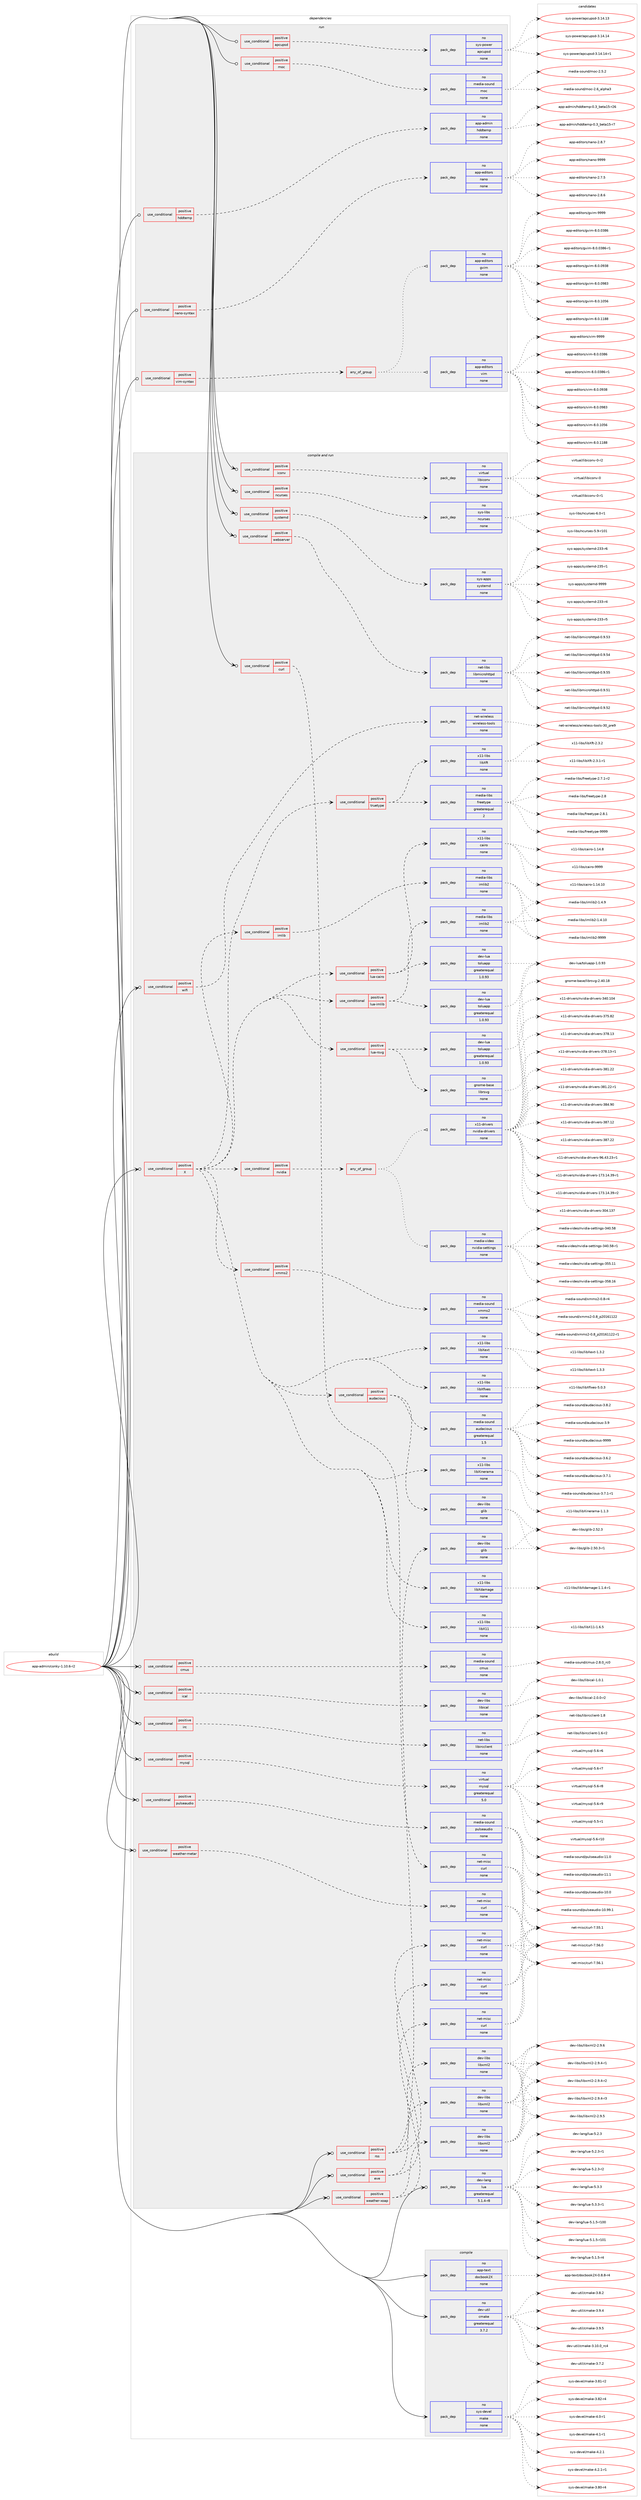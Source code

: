 digraph prolog {

# *************
# Graph options
# *************

newrank=true;
concentrate=true;
compound=true;
graph [rankdir=LR,fontname=Helvetica,fontsize=10,ranksep=1.5];#, ranksep=2.5, nodesep=0.2];
edge  [arrowhead=vee];
node  [fontname=Helvetica,fontsize=10];

# **********
# The ebuild
# **********

subgraph cluster_leftcol {
color=gray;
rank=same;
label=<<i>ebuild</i>>;
id [label="app-admin/conky-1.10.6-r2", color=red, width=4, href="../app-admin/conky-1.10.6-r2.svg"];
}

# ****************
# The dependencies
# ****************

subgraph cluster_midcol {
color=gray;
label=<<i>dependencies</i>>;
subgraph cluster_compile {
fillcolor="#eeeeee";
style=filled;
label=<<i>compile</i>>;
subgraph pack1319 {
dependency1813 [label=<<TABLE BORDER="0" CELLBORDER="1" CELLSPACING="0" CELLPADDING="4" WIDTH="220"><TR><TD ROWSPAN="6" CELLPADDING="30">pack_dep</TD></TR><TR><TD WIDTH="110">no</TD></TR><TR><TD>app-text</TD></TR><TR><TD>docbook2X</TD></TR><TR><TD>none</TD></TR><TR><TD></TD></TR></TABLE>>, shape=none, color=blue];
}
id:e -> dependency1813:w [weight=20,style="solid",arrowhead="vee"];
subgraph pack1320 {
dependency1814 [label=<<TABLE BORDER="0" CELLBORDER="1" CELLSPACING="0" CELLPADDING="4" WIDTH="220"><TR><TD ROWSPAN="6" CELLPADDING="30">pack_dep</TD></TR><TR><TD WIDTH="110">no</TD></TR><TR><TD>dev-util</TD></TR><TR><TD>cmake</TD></TR><TR><TD>greaterequal</TD></TR><TR><TD>3.7.2</TD></TR></TABLE>>, shape=none, color=blue];
}
id:e -> dependency1814:w [weight=20,style="solid",arrowhead="vee"];
subgraph pack1321 {
dependency1815 [label=<<TABLE BORDER="0" CELLBORDER="1" CELLSPACING="0" CELLPADDING="4" WIDTH="220"><TR><TD ROWSPAN="6" CELLPADDING="30">pack_dep</TD></TR><TR><TD WIDTH="110">no</TD></TR><TR><TD>sys-devel</TD></TR><TR><TD>make</TD></TR><TR><TD>none</TD></TR><TR><TD></TD></TR></TABLE>>, shape=none, color=blue];
}
id:e -> dependency1815:w [weight=20,style="solid",arrowhead="vee"];
}
subgraph cluster_compileandrun {
fillcolor="#eeeeee";
style=filled;
label=<<i>compile and run</i>>;
subgraph cond462 {
dependency1816 [label=<<TABLE BORDER="0" CELLBORDER="1" CELLSPACING="0" CELLPADDING="4"><TR><TD ROWSPAN="3" CELLPADDING="10">use_conditional</TD></TR><TR><TD>positive</TD></TR><TR><TD>X</TD></TR></TABLE>>, shape=none, color=red];
subgraph cond463 {
dependency1817 [label=<<TABLE BORDER="0" CELLBORDER="1" CELLSPACING="0" CELLPADDING="4"><TR><TD ROWSPAN="3" CELLPADDING="10">use_conditional</TD></TR><TR><TD>positive</TD></TR><TR><TD>imlib</TD></TR></TABLE>>, shape=none, color=red];
subgraph pack1322 {
dependency1818 [label=<<TABLE BORDER="0" CELLBORDER="1" CELLSPACING="0" CELLPADDING="4" WIDTH="220"><TR><TD ROWSPAN="6" CELLPADDING="30">pack_dep</TD></TR><TR><TD WIDTH="110">no</TD></TR><TR><TD>media-libs</TD></TR><TR><TD>imlib2</TD></TR><TR><TD>none</TD></TR><TR><TD></TD></TR></TABLE>>, shape=none, color=blue];
}
dependency1817:e -> dependency1818:w [weight=20,style="dashed",arrowhead="vee"];
}
dependency1816:e -> dependency1817:w [weight=20,style="dashed",arrowhead="vee"];
subgraph cond464 {
dependency1819 [label=<<TABLE BORDER="0" CELLBORDER="1" CELLSPACING="0" CELLPADDING="4"><TR><TD ROWSPAN="3" CELLPADDING="10">use_conditional</TD></TR><TR><TD>positive</TD></TR><TR><TD>lua-cairo</TD></TR></TABLE>>, shape=none, color=red];
subgraph pack1323 {
dependency1820 [label=<<TABLE BORDER="0" CELLBORDER="1" CELLSPACING="0" CELLPADDING="4" WIDTH="220"><TR><TD ROWSPAN="6" CELLPADDING="30">pack_dep</TD></TR><TR><TD WIDTH="110">no</TD></TR><TR><TD>dev-lua</TD></TR><TR><TD>toluapp</TD></TR><TR><TD>greaterequal</TD></TR><TR><TD>1.0.93</TD></TR></TABLE>>, shape=none, color=blue];
}
dependency1819:e -> dependency1820:w [weight=20,style="dashed",arrowhead="vee"];
subgraph pack1324 {
dependency1821 [label=<<TABLE BORDER="0" CELLBORDER="1" CELLSPACING="0" CELLPADDING="4" WIDTH="220"><TR><TD ROWSPAN="6" CELLPADDING="30">pack_dep</TD></TR><TR><TD WIDTH="110">no</TD></TR><TR><TD>x11-libs</TD></TR><TR><TD>cairo</TD></TR><TR><TD>none</TD></TR><TR><TD></TD></TR></TABLE>>, shape=none, color=blue];
}
dependency1819:e -> dependency1821:w [weight=20,style="dashed",arrowhead="vee"];
}
dependency1816:e -> dependency1819:w [weight=20,style="dashed",arrowhead="vee"];
subgraph cond465 {
dependency1822 [label=<<TABLE BORDER="0" CELLBORDER="1" CELLSPACING="0" CELLPADDING="4"><TR><TD ROWSPAN="3" CELLPADDING="10">use_conditional</TD></TR><TR><TD>positive</TD></TR><TR><TD>lua-imlib</TD></TR></TABLE>>, shape=none, color=red];
subgraph pack1325 {
dependency1823 [label=<<TABLE BORDER="0" CELLBORDER="1" CELLSPACING="0" CELLPADDING="4" WIDTH="220"><TR><TD ROWSPAN="6" CELLPADDING="30">pack_dep</TD></TR><TR><TD WIDTH="110">no</TD></TR><TR><TD>dev-lua</TD></TR><TR><TD>toluapp</TD></TR><TR><TD>greaterequal</TD></TR><TR><TD>1.0.93</TD></TR></TABLE>>, shape=none, color=blue];
}
dependency1822:e -> dependency1823:w [weight=20,style="dashed",arrowhead="vee"];
subgraph pack1326 {
dependency1824 [label=<<TABLE BORDER="0" CELLBORDER="1" CELLSPACING="0" CELLPADDING="4" WIDTH="220"><TR><TD ROWSPAN="6" CELLPADDING="30">pack_dep</TD></TR><TR><TD WIDTH="110">no</TD></TR><TR><TD>media-libs</TD></TR><TR><TD>imlib2</TD></TR><TR><TD>none</TD></TR><TR><TD></TD></TR></TABLE>>, shape=none, color=blue];
}
dependency1822:e -> dependency1824:w [weight=20,style="dashed",arrowhead="vee"];
}
dependency1816:e -> dependency1822:w [weight=20,style="dashed",arrowhead="vee"];
subgraph cond466 {
dependency1825 [label=<<TABLE BORDER="0" CELLBORDER="1" CELLSPACING="0" CELLPADDING="4"><TR><TD ROWSPAN="3" CELLPADDING="10">use_conditional</TD></TR><TR><TD>positive</TD></TR><TR><TD>lua-rsvg</TD></TR></TABLE>>, shape=none, color=red];
subgraph pack1327 {
dependency1826 [label=<<TABLE BORDER="0" CELLBORDER="1" CELLSPACING="0" CELLPADDING="4" WIDTH="220"><TR><TD ROWSPAN="6" CELLPADDING="30">pack_dep</TD></TR><TR><TD WIDTH="110">no</TD></TR><TR><TD>dev-lua</TD></TR><TR><TD>toluapp</TD></TR><TR><TD>greaterequal</TD></TR><TR><TD>1.0.93</TD></TR></TABLE>>, shape=none, color=blue];
}
dependency1825:e -> dependency1826:w [weight=20,style="dashed",arrowhead="vee"];
subgraph pack1328 {
dependency1827 [label=<<TABLE BORDER="0" CELLBORDER="1" CELLSPACING="0" CELLPADDING="4" WIDTH="220"><TR><TD ROWSPAN="6" CELLPADDING="30">pack_dep</TD></TR><TR><TD WIDTH="110">no</TD></TR><TR><TD>gnome-base</TD></TR><TR><TD>librsvg</TD></TR><TR><TD>none</TD></TR><TR><TD></TD></TR></TABLE>>, shape=none, color=blue];
}
dependency1825:e -> dependency1827:w [weight=20,style="dashed",arrowhead="vee"];
}
dependency1816:e -> dependency1825:w [weight=20,style="dashed",arrowhead="vee"];
subgraph cond467 {
dependency1828 [label=<<TABLE BORDER="0" CELLBORDER="1" CELLSPACING="0" CELLPADDING="4"><TR><TD ROWSPAN="3" CELLPADDING="10">use_conditional</TD></TR><TR><TD>positive</TD></TR><TR><TD>nvidia</TD></TR></TABLE>>, shape=none, color=red];
subgraph any34 {
dependency1829 [label=<<TABLE BORDER="0" CELLBORDER="1" CELLSPACING="0" CELLPADDING="4"><TR><TD CELLPADDING="10">any_of_group</TD></TR></TABLE>>, shape=none, color=red];subgraph pack1329 {
dependency1830 [label=<<TABLE BORDER="0" CELLBORDER="1" CELLSPACING="0" CELLPADDING="4" WIDTH="220"><TR><TD ROWSPAN="6" CELLPADDING="30">pack_dep</TD></TR><TR><TD WIDTH="110">no</TD></TR><TR><TD>x11-drivers</TD></TR><TR><TD>nvidia-drivers</TD></TR><TR><TD>none</TD></TR><TR><TD></TD></TR></TABLE>>, shape=none, color=blue];
}
dependency1829:e -> dependency1830:w [weight=20,style="dotted",arrowhead="oinv"];
subgraph pack1330 {
dependency1831 [label=<<TABLE BORDER="0" CELLBORDER="1" CELLSPACING="0" CELLPADDING="4" WIDTH="220"><TR><TD ROWSPAN="6" CELLPADDING="30">pack_dep</TD></TR><TR><TD WIDTH="110">no</TD></TR><TR><TD>media-video</TD></TR><TR><TD>nvidia-settings</TD></TR><TR><TD>none</TD></TR><TR><TD></TD></TR></TABLE>>, shape=none, color=blue];
}
dependency1829:e -> dependency1831:w [weight=20,style="dotted",arrowhead="oinv"];
}
dependency1828:e -> dependency1829:w [weight=20,style="dashed",arrowhead="vee"];
}
dependency1816:e -> dependency1828:w [weight=20,style="dashed",arrowhead="vee"];
subgraph cond468 {
dependency1832 [label=<<TABLE BORDER="0" CELLBORDER="1" CELLSPACING="0" CELLPADDING="4"><TR><TD ROWSPAN="3" CELLPADDING="10">use_conditional</TD></TR><TR><TD>positive</TD></TR><TR><TD>truetype</TD></TR></TABLE>>, shape=none, color=red];
subgraph pack1331 {
dependency1833 [label=<<TABLE BORDER="0" CELLBORDER="1" CELLSPACING="0" CELLPADDING="4" WIDTH="220"><TR><TD ROWSPAN="6" CELLPADDING="30">pack_dep</TD></TR><TR><TD WIDTH="110">no</TD></TR><TR><TD>x11-libs</TD></TR><TR><TD>libXft</TD></TR><TR><TD>none</TD></TR><TR><TD></TD></TR></TABLE>>, shape=none, color=blue];
}
dependency1832:e -> dependency1833:w [weight=20,style="dashed",arrowhead="vee"];
subgraph pack1332 {
dependency1834 [label=<<TABLE BORDER="0" CELLBORDER="1" CELLSPACING="0" CELLPADDING="4" WIDTH="220"><TR><TD ROWSPAN="6" CELLPADDING="30">pack_dep</TD></TR><TR><TD WIDTH="110">no</TD></TR><TR><TD>media-libs</TD></TR><TR><TD>freetype</TD></TR><TR><TD>greaterequal</TD></TR><TR><TD>2</TD></TR></TABLE>>, shape=none, color=blue];
}
dependency1832:e -> dependency1834:w [weight=20,style="dashed",arrowhead="vee"];
}
dependency1816:e -> dependency1832:w [weight=20,style="dashed",arrowhead="vee"];
subgraph pack1333 {
dependency1835 [label=<<TABLE BORDER="0" CELLBORDER="1" CELLSPACING="0" CELLPADDING="4" WIDTH="220"><TR><TD ROWSPAN="6" CELLPADDING="30">pack_dep</TD></TR><TR><TD WIDTH="110">no</TD></TR><TR><TD>x11-libs</TD></TR><TR><TD>libX11</TD></TR><TR><TD>none</TD></TR><TR><TD></TD></TR></TABLE>>, shape=none, color=blue];
}
dependency1816:e -> dependency1835:w [weight=20,style="dashed",arrowhead="vee"];
subgraph pack1334 {
dependency1836 [label=<<TABLE BORDER="0" CELLBORDER="1" CELLSPACING="0" CELLPADDING="4" WIDTH="220"><TR><TD ROWSPAN="6" CELLPADDING="30">pack_dep</TD></TR><TR><TD WIDTH="110">no</TD></TR><TR><TD>x11-libs</TD></TR><TR><TD>libXdamage</TD></TR><TR><TD>none</TD></TR><TR><TD></TD></TR></TABLE>>, shape=none, color=blue];
}
dependency1816:e -> dependency1836:w [weight=20,style="dashed",arrowhead="vee"];
subgraph pack1335 {
dependency1837 [label=<<TABLE BORDER="0" CELLBORDER="1" CELLSPACING="0" CELLPADDING="4" WIDTH="220"><TR><TD ROWSPAN="6" CELLPADDING="30">pack_dep</TD></TR><TR><TD WIDTH="110">no</TD></TR><TR><TD>x11-libs</TD></TR><TR><TD>libXinerama</TD></TR><TR><TD>none</TD></TR><TR><TD></TD></TR></TABLE>>, shape=none, color=blue];
}
dependency1816:e -> dependency1837:w [weight=20,style="dashed",arrowhead="vee"];
subgraph pack1336 {
dependency1838 [label=<<TABLE BORDER="0" CELLBORDER="1" CELLSPACING="0" CELLPADDING="4" WIDTH="220"><TR><TD ROWSPAN="6" CELLPADDING="30">pack_dep</TD></TR><TR><TD WIDTH="110">no</TD></TR><TR><TD>x11-libs</TD></TR><TR><TD>libXfixes</TD></TR><TR><TD>none</TD></TR><TR><TD></TD></TR></TABLE>>, shape=none, color=blue];
}
dependency1816:e -> dependency1838:w [weight=20,style="dashed",arrowhead="vee"];
subgraph pack1337 {
dependency1839 [label=<<TABLE BORDER="0" CELLBORDER="1" CELLSPACING="0" CELLPADDING="4" WIDTH="220"><TR><TD ROWSPAN="6" CELLPADDING="30">pack_dep</TD></TR><TR><TD WIDTH="110">no</TD></TR><TR><TD>x11-libs</TD></TR><TR><TD>libXext</TD></TR><TR><TD>none</TD></TR><TR><TD></TD></TR></TABLE>>, shape=none, color=blue];
}
dependency1816:e -> dependency1839:w [weight=20,style="dashed",arrowhead="vee"];
subgraph cond469 {
dependency1840 [label=<<TABLE BORDER="0" CELLBORDER="1" CELLSPACING="0" CELLPADDING="4"><TR><TD ROWSPAN="3" CELLPADDING="10">use_conditional</TD></TR><TR><TD>positive</TD></TR><TR><TD>audacious</TD></TR></TABLE>>, shape=none, color=red];
subgraph pack1338 {
dependency1841 [label=<<TABLE BORDER="0" CELLBORDER="1" CELLSPACING="0" CELLPADDING="4" WIDTH="220"><TR><TD ROWSPAN="6" CELLPADDING="30">pack_dep</TD></TR><TR><TD WIDTH="110">no</TD></TR><TR><TD>media-sound</TD></TR><TR><TD>audacious</TD></TR><TR><TD>greaterequal</TD></TR><TR><TD>1.5</TD></TR></TABLE>>, shape=none, color=blue];
}
dependency1840:e -> dependency1841:w [weight=20,style="dashed",arrowhead="vee"];
subgraph pack1339 {
dependency1842 [label=<<TABLE BORDER="0" CELLBORDER="1" CELLSPACING="0" CELLPADDING="4" WIDTH="220"><TR><TD ROWSPAN="6" CELLPADDING="30">pack_dep</TD></TR><TR><TD WIDTH="110">no</TD></TR><TR><TD>dev-libs</TD></TR><TR><TD>glib</TD></TR><TR><TD>none</TD></TR><TR><TD></TD></TR></TABLE>>, shape=none, color=blue];
}
dependency1840:e -> dependency1842:w [weight=20,style="dashed",arrowhead="vee"];
}
dependency1816:e -> dependency1840:w [weight=20,style="dashed",arrowhead="vee"];
subgraph cond470 {
dependency1843 [label=<<TABLE BORDER="0" CELLBORDER="1" CELLSPACING="0" CELLPADDING="4"><TR><TD ROWSPAN="3" CELLPADDING="10">use_conditional</TD></TR><TR><TD>positive</TD></TR><TR><TD>xmms2</TD></TR></TABLE>>, shape=none, color=red];
subgraph pack1340 {
dependency1844 [label=<<TABLE BORDER="0" CELLBORDER="1" CELLSPACING="0" CELLPADDING="4" WIDTH="220"><TR><TD ROWSPAN="6" CELLPADDING="30">pack_dep</TD></TR><TR><TD WIDTH="110">no</TD></TR><TR><TD>media-sound</TD></TR><TR><TD>xmms2</TD></TR><TR><TD>none</TD></TR><TR><TD></TD></TR></TABLE>>, shape=none, color=blue];
}
dependency1843:e -> dependency1844:w [weight=20,style="dashed",arrowhead="vee"];
}
dependency1816:e -> dependency1843:w [weight=20,style="dashed",arrowhead="vee"];
}
id:e -> dependency1816:w [weight=20,style="solid",arrowhead="odotvee"];
subgraph cond471 {
dependency1845 [label=<<TABLE BORDER="0" CELLBORDER="1" CELLSPACING="0" CELLPADDING="4"><TR><TD ROWSPAN="3" CELLPADDING="10">use_conditional</TD></TR><TR><TD>positive</TD></TR><TR><TD>cmus</TD></TR></TABLE>>, shape=none, color=red];
subgraph pack1341 {
dependency1846 [label=<<TABLE BORDER="0" CELLBORDER="1" CELLSPACING="0" CELLPADDING="4" WIDTH="220"><TR><TD ROWSPAN="6" CELLPADDING="30">pack_dep</TD></TR><TR><TD WIDTH="110">no</TD></TR><TR><TD>media-sound</TD></TR><TR><TD>cmus</TD></TR><TR><TD>none</TD></TR><TR><TD></TD></TR></TABLE>>, shape=none, color=blue];
}
dependency1845:e -> dependency1846:w [weight=20,style="dashed",arrowhead="vee"];
}
id:e -> dependency1845:w [weight=20,style="solid",arrowhead="odotvee"];
subgraph cond472 {
dependency1847 [label=<<TABLE BORDER="0" CELLBORDER="1" CELLSPACING="0" CELLPADDING="4"><TR><TD ROWSPAN="3" CELLPADDING="10">use_conditional</TD></TR><TR><TD>positive</TD></TR><TR><TD>curl</TD></TR></TABLE>>, shape=none, color=red];
subgraph pack1342 {
dependency1848 [label=<<TABLE BORDER="0" CELLBORDER="1" CELLSPACING="0" CELLPADDING="4" WIDTH="220"><TR><TD ROWSPAN="6" CELLPADDING="30">pack_dep</TD></TR><TR><TD WIDTH="110">no</TD></TR><TR><TD>net-misc</TD></TR><TR><TD>curl</TD></TR><TR><TD>none</TD></TR><TR><TD></TD></TR></TABLE>>, shape=none, color=blue];
}
dependency1847:e -> dependency1848:w [weight=20,style="dashed",arrowhead="vee"];
}
id:e -> dependency1847:w [weight=20,style="solid",arrowhead="odotvee"];
subgraph cond473 {
dependency1849 [label=<<TABLE BORDER="0" CELLBORDER="1" CELLSPACING="0" CELLPADDING="4"><TR><TD ROWSPAN="3" CELLPADDING="10">use_conditional</TD></TR><TR><TD>positive</TD></TR><TR><TD>eve</TD></TR></TABLE>>, shape=none, color=red];
subgraph pack1343 {
dependency1850 [label=<<TABLE BORDER="0" CELLBORDER="1" CELLSPACING="0" CELLPADDING="4" WIDTH="220"><TR><TD ROWSPAN="6" CELLPADDING="30">pack_dep</TD></TR><TR><TD WIDTH="110">no</TD></TR><TR><TD>net-misc</TD></TR><TR><TD>curl</TD></TR><TR><TD>none</TD></TR><TR><TD></TD></TR></TABLE>>, shape=none, color=blue];
}
dependency1849:e -> dependency1850:w [weight=20,style="dashed",arrowhead="vee"];
subgraph pack1344 {
dependency1851 [label=<<TABLE BORDER="0" CELLBORDER="1" CELLSPACING="0" CELLPADDING="4" WIDTH="220"><TR><TD ROWSPAN="6" CELLPADDING="30">pack_dep</TD></TR><TR><TD WIDTH="110">no</TD></TR><TR><TD>dev-libs</TD></TR><TR><TD>libxml2</TD></TR><TR><TD>none</TD></TR><TR><TD></TD></TR></TABLE>>, shape=none, color=blue];
}
dependency1849:e -> dependency1851:w [weight=20,style="dashed",arrowhead="vee"];
}
id:e -> dependency1849:w [weight=20,style="solid",arrowhead="odotvee"];
subgraph cond474 {
dependency1852 [label=<<TABLE BORDER="0" CELLBORDER="1" CELLSPACING="0" CELLPADDING="4"><TR><TD ROWSPAN="3" CELLPADDING="10">use_conditional</TD></TR><TR><TD>positive</TD></TR><TR><TD>ical</TD></TR></TABLE>>, shape=none, color=red];
subgraph pack1345 {
dependency1853 [label=<<TABLE BORDER="0" CELLBORDER="1" CELLSPACING="0" CELLPADDING="4" WIDTH="220"><TR><TD ROWSPAN="6" CELLPADDING="30">pack_dep</TD></TR><TR><TD WIDTH="110">no</TD></TR><TR><TD>dev-libs</TD></TR><TR><TD>libical</TD></TR><TR><TD>none</TD></TR><TR><TD></TD></TR></TABLE>>, shape=none, color=blue];
}
dependency1852:e -> dependency1853:w [weight=20,style="dashed",arrowhead="vee"];
}
id:e -> dependency1852:w [weight=20,style="solid",arrowhead="odotvee"];
subgraph cond475 {
dependency1854 [label=<<TABLE BORDER="0" CELLBORDER="1" CELLSPACING="0" CELLPADDING="4"><TR><TD ROWSPAN="3" CELLPADDING="10">use_conditional</TD></TR><TR><TD>positive</TD></TR><TR><TD>iconv</TD></TR></TABLE>>, shape=none, color=red];
subgraph pack1346 {
dependency1855 [label=<<TABLE BORDER="0" CELLBORDER="1" CELLSPACING="0" CELLPADDING="4" WIDTH="220"><TR><TD ROWSPAN="6" CELLPADDING="30">pack_dep</TD></TR><TR><TD WIDTH="110">no</TD></TR><TR><TD>virtual</TD></TR><TR><TD>libiconv</TD></TR><TR><TD>none</TD></TR><TR><TD></TD></TR></TABLE>>, shape=none, color=blue];
}
dependency1854:e -> dependency1855:w [weight=20,style="dashed",arrowhead="vee"];
}
id:e -> dependency1854:w [weight=20,style="solid",arrowhead="odotvee"];
subgraph cond476 {
dependency1856 [label=<<TABLE BORDER="0" CELLBORDER="1" CELLSPACING="0" CELLPADDING="4"><TR><TD ROWSPAN="3" CELLPADDING="10">use_conditional</TD></TR><TR><TD>positive</TD></TR><TR><TD>irc</TD></TR></TABLE>>, shape=none, color=red];
subgraph pack1347 {
dependency1857 [label=<<TABLE BORDER="0" CELLBORDER="1" CELLSPACING="0" CELLPADDING="4" WIDTH="220"><TR><TD ROWSPAN="6" CELLPADDING="30">pack_dep</TD></TR><TR><TD WIDTH="110">no</TD></TR><TR><TD>net-libs</TD></TR><TR><TD>libircclient</TD></TR><TR><TD>none</TD></TR><TR><TD></TD></TR></TABLE>>, shape=none, color=blue];
}
dependency1856:e -> dependency1857:w [weight=20,style="dashed",arrowhead="vee"];
}
id:e -> dependency1856:w [weight=20,style="solid",arrowhead="odotvee"];
subgraph cond477 {
dependency1858 [label=<<TABLE BORDER="0" CELLBORDER="1" CELLSPACING="0" CELLPADDING="4"><TR><TD ROWSPAN="3" CELLPADDING="10">use_conditional</TD></TR><TR><TD>positive</TD></TR><TR><TD>mysql</TD></TR></TABLE>>, shape=none, color=red];
subgraph pack1348 {
dependency1859 [label=<<TABLE BORDER="0" CELLBORDER="1" CELLSPACING="0" CELLPADDING="4" WIDTH="220"><TR><TD ROWSPAN="6" CELLPADDING="30">pack_dep</TD></TR><TR><TD WIDTH="110">no</TD></TR><TR><TD>virtual</TD></TR><TR><TD>mysql</TD></TR><TR><TD>greaterequal</TD></TR><TR><TD>5.0</TD></TR></TABLE>>, shape=none, color=blue];
}
dependency1858:e -> dependency1859:w [weight=20,style="dashed",arrowhead="vee"];
}
id:e -> dependency1858:w [weight=20,style="solid",arrowhead="odotvee"];
subgraph cond478 {
dependency1860 [label=<<TABLE BORDER="0" CELLBORDER="1" CELLSPACING="0" CELLPADDING="4"><TR><TD ROWSPAN="3" CELLPADDING="10">use_conditional</TD></TR><TR><TD>positive</TD></TR><TR><TD>ncurses</TD></TR></TABLE>>, shape=none, color=red];
subgraph pack1349 {
dependency1861 [label=<<TABLE BORDER="0" CELLBORDER="1" CELLSPACING="0" CELLPADDING="4" WIDTH="220"><TR><TD ROWSPAN="6" CELLPADDING="30">pack_dep</TD></TR><TR><TD WIDTH="110">no</TD></TR><TR><TD>sys-libs</TD></TR><TR><TD>ncurses</TD></TR><TR><TD>none</TD></TR><TR><TD></TD></TR></TABLE>>, shape=none, color=blue];
}
dependency1860:e -> dependency1861:w [weight=20,style="dashed",arrowhead="vee"];
}
id:e -> dependency1860:w [weight=20,style="solid",arrowhead="odotvee"];
subgraph cond479 {
dependency1862 [label=<<TABLE BORDER="0" CELLBORDER="1" CELLSPACING="0" CELLPADDING="4"><TR><TD ROWSPAN="3" CELLPADDING="10">use_conditional</TD></TR><TR><TD>positive</TD></TR><TR><TD>pulseaudio</TD></TR></TABLE>>, shape=none, color=red];
subgraph pack1350 {
dependency1863 [label=<<TABLE BORDER="0" CELLBORDER="1" CELLSPACING="0" CELLPADDING="4" WIDTH="220"><TR><TD ROWSPAN="6" CELLPADDING="30">pack_dep</TD></TR><TR><TD WIDTH="110">no</TD></TR><TR><TD>media-sound</TD></TR><TR><TD>pulseaudio</TD></TR><TR><TD>none</TD></TR><TR><TD></TD></TR></TABLE>>, shape=none, color=blue];
}
dependency1862:e -> dependency1863:w [weight=20,style="dashed",arrowhead="vee"];
}
id:e -> dependency1862:w [weight=20,style="solid",arrowhead="odotvee"];
subgraph cond480 {
dependency1864 [label=<<TABLE BORDER="0" CELLBORDER="1" CELLSPACING="0" CELLPADDING="4"><TR><TD ROWSPAN="3" CELLPADDING="10">use_conditional</TD></TR><TR><TD>positive</TD></TR><TR><TD>rss</TD></TR></TABLE>>, shape=none, color=red];
subgraph pack1351 {
dependency1865 [label=<<TABLE BORDER="0" CELLBORDER="1" CELLSPACING="0" CELLPADDING="4" WIDTH="220"><TR><TD ROWSPAN="6" CELLPADDING="30">pack_dep</TD></TR><TR><TD WIDTH="110">no</TD></TR><TR><TD>dev-libs</TD></TR><TR><TD>libxml2</TD></TR><TR><TD>none</TD></TR><TR><TD></TD></TR></TABLE>>, shape=none, color=blue];
}
dependency1864:e -> dependency1865:w [weight=20,style="dashed",arrowhead="vee"];
subgraph pack1352 {
dependency1866 [label=<<TABLE BORDER="0" CELLBORDER="1" CELLSPACING="0" CELLPADDING="4" WIDTH="220"><TR><TD ROWSPAN="6" CELLPADDING="30">pack_dep</TD></TR><TR><TD WIDTH="110">no</TD></TR><TR><TD>net-misc</TD></TR><TR><TD>curl</TD></TR><TR><TD>none</TD></TR><TR><TD></TD></TR></TABLE>>, shape=none, color=blue];
}
dependency1864:e -> dependency1866:w [weight=20,style="dashed",arrowhead="vee"];
subgraph pack1353 {
dependency1867 [label=<<TABLE BORDER="0" CELLBORDER="1" CELLSPACING="0" CELLPADDING="4" WIDTH="220"><TR><TD ROWSPAN="6" CELLPADDING="30">pack_dep</TD></TR><TR><TD WIDTH="110">no</TD></TR><TR><TD>dev-libs</TD></TR><TR><TD>glib</TD></TR><TR><TD>none</TD></TR><TR><TD></TD></TR></TABLE>>, shape=none, color=blue];
}
dependency1864:e -> dependency1867:w [weight=20,style="dashed",arrowhead="vee"];
}
id:e -> dependency1864:w [weight=20,style="solid",arrowhead="odotvee"];
subgraph cond481 {
dependency1868 [label=<<TABLE BORDER="0" CELLBORDER="1" CELLSPACING="0" CELLPADDING="4"><TR><TD ROWSPAN="3" CELLPADDING="10">use_conditional</TD></TR><TR><TD>positive</TD></TR><TR><TD>systemd</TD></TR></TABLE>>, shape=none, color=red];
subgraph pack1354 {
dependency1869 [label=<<TABLE BORDER="0" CELLBORDER="1" CELLSPACING="0" CELLPADDING="4" WIDTH="220"><TR><TD ROWSPAN="6" CELLPADDING="30">pack_dep</TD></TR><TR><TD WIDTH="110">no</TD></TR><TR><TD>sys-apps</TD></TR><TR><TD>systemd</TD></TR><TR><TD>none</TD></TR><TR><TD></TD></TR></TABLE>>, shape=none, color=blue];
}
dependency1868:e -> dependency1869:w [weight=20,style="dashed",arrowhead="vee"];
}
id:e -> dependency1868:w [weight=20,style="solid",arrowhead="odotvee"];
subgraph cond482 {
dependency1870 [label=<<TABLE BORDER="0" CELLBORDER="1" CELLSPACING="0" CELLPADDING="4"><TR><TD ROWSPAN="3" CELLPADDING="10">use_conditional</TD></TR><TR><TD>positive</TD></TR><TR><TD>weather-metar</TD></TR></TABLE>>, shape=none, color=red];
subgraph pack1355 {
dependency1871 [label=<<TABLE BORDER="0" CELLBORDER="1" CELLSPACING="0" CELLPADDING="4" WIDTH="220"><TR><TD ROWSPAN="6" CELLPADDING="30">pack_dep</TD></TR><TR><TD WIDTH="110">no</TD></TR><TR><TD>net-misc</TD></TR><TR><TD>curl</TD></TR><TR><TD>none</TD></TR><TR><TD></TD></TR></TABLE>>, shape=none, color=blue];
}
dependency1870:e -> dependency1871:w [weight=20,style="dashed",arrowhead="vee"];
}
id:e -> dependency1870:w [weight=20,style="solid",arrowhead="odotvee"];
subgraph cond483 {
dependency1872 [label=<<TABLE BORDER="0" CELLBORDER="1" CELLSPACING="0" CELLPADDING="4"><TR><TD ROWSPAN="3" CELLPADDING="10">use_conditional</TD></TR><TR><TD>positive</TD></TR><TR><TD>weather-xoap</TD></TR></TABLE>>, shape=none, color=red];
subgraph pack1356 {
dependency1873 [label=<<TABLE BORDER="0" CELLBORDER="1" CELLSPACING="0" CELLPADDING="4" WIDTH="220"><TR><TD ROWSPAN="6" CELLPADDING="30">pack_dep</TD></TR><TR><TD WIDTH="110">no</TD></TR><TR><TD>dev-libs</TD></TR><TR><TD>libxml2</TD></TR><TR><TD>none</TD></TR><TR><TD></TD></TR></TABLE>>, shape=none, color=blue];
}
dependency1872:e -> dependency1873:w [weight=20,style="dashed",arrowhead="vee"];
subgraph pack1357 {
dependency1874 [label=<<TABLE BORDER="0" CELLBORDER="1" CELLSPACING="0" CELLPADDING="4" WIDTH="220"><TR><TD ROWSPAN="6" CELLPADDING="30">pack_dep</TD></TR><TR><TD WIDTH="110">no</TD></TR><TR><TD>net-misc</TD></TR><TR><TD>curl</TD></TR><TR><TD>none</TD></TR><TR><TD></TD></TR></TABLE>>, shape=none, color=blue];
}
dependency1872:e -> dependency1874:w [weight=20,style="dashed",arrowhead="vee"];
}
id:e -> dependency1872:w [weight=20,style="solid",arrowhead="odotvee"];
subgraph cond484 {
dependency1875 [label=<<TABLE BORDER="0" CELLBORDER="1" CELLSPACING="0" CELLPADDING="4"><TR><TD ROWSPAN="3" CELLPADDING="10">use_conditional</TD></TR><TR><TD>positive</TD></TR><TR><TD>webserver</TD></TR></TABLE>>, shape=none, color=red];
subgraph pack1358 {
dependency1876 [label=<<TABLE BORDER="0" CELLBORDER="1" CELLSPACING="0" CELLPADDING="4" WIDTH="220"><TR><TD ROWSPAN="6" CELLPADDING="30">pack_dep</TD></TR><TR><TD WIDTH="110">no</TD></TR><TR><TD>net-libs</TD></TR><TR><TD>libmicrohttpd</TD></TR><TR><TD>none</TD></TR><TR><TD></TD></TR></TABLE>>, shape=none, color=blue];
}
dependency1875:e -> dependency1876:w [weight=20,style="dashed",arrowhead="vee"];
}
id:e -> dependency1875:w [weight=20,style="solid",arrowhead="odotvee"];
subgraph cond485 {
dependency1877 [label=<<TABLE BORDER="0" CELLBORDER="1" CELLSPACING="0" CELLPADDING="4"><TR><TD ROWSPAN="3" CELLPADDING="10">use_conditional</TD></TR><TR><TD>positive</TD></TR><TR><TD>wifi</TD></TR></TABLE>>, shape=none, color=red];
subgraph pack1359 {
dependency1878 [label=<<TABLE BORDER="0" CELLBORDER="1" CELLSPACING="0" CELLPADDING="4" WIDTH="220"><TR><TD ROWSPAN="6" CELLPADDING="30">pack_dep</TD></TR><TR><TD WIDTH="110">no</TD></TR><TR><TD>net-wireless</TD></TR><TR><TD>wireless-tools</TD></TR><TR><TD>none</TD></TR><TR><TD></TD></TR></TABLE>>, shape=none, color=blue];
}
dependency1877:e -> dependency1878:w [weight=20,style="dashed",arrowhead="vee"];
}
id:e -> dependency1877:w [weight=20,style="solid",arrowhead="odotvee"];
subgraph pack1360 {
dependency1879 [label=<<TABLE BORDER="0" CELLBORDER="1" CELLSPACING="0" CELLPADDING="4" WIDTH="220"><TR><TD ROWSPAN="6" CELLPADDING="30">pack_dep</TD></TR><TR><TD WIDTH="110">no</TD></TR><TR><TD>dev-lang</TD></TR><TR><TD>lua</TD></TR><TR><TD>greaterequal</TD></TR><TR><TD>5.1.4-r8</TD></TR></TABLE>>, shape=none, color=blue];
}
id:e -> dependency1879:w [weight=20,style="solid",arrowhead="odotvee"];
}
subgraph cluster_run {
fillcolor="#eeeeee";
style=filled;
label=<<i>run</i>>;
subgraph cond486 {
dependency1880 [label=<<TABLE BORDER="0" CELLBORDER="1" CELLSPACING="0" CELLPADDING="4"><TR><TD ROWSPAN="3" CELLPADDING="10">use_conditional</TD></TR><TR><TD>positive</TD></TR><TR><TD>apcupsd</TD></TR></TABLE>>, shape=none, color=red];
subgraph pack1361 {
dependency1881 [label=<<TABLE BORDER="0" CELLBORDER="1" CELLSPACING="0" CELLPADDING="4" WIDTH="220"><TR><TD ROWSPAN="6" CELLPADDING="30">pack_dep</TD></TR><TR><TD WIDTH="110">no</TD></TR><TR><TD>sys-power</TD></TR><TR><TD>apcupsd</TD></TR><TR><TD>none</TD></TR><TR><TD></TD></TR></TABLE>>, shape=none, color=blue];
}
dependency1880:e -> dependency1881:w [weight=20,style="dashed",arrowhead="vee"];
}
id:e -> dependency1880:w [weight=20,style="solid",arrowhead="odot"];
subgraph cond487 {
dependency1882 [label=<<TABLE BORDER="0" CELLBORDER="1" CELLSPACING="0" CELLPADDING="4"><TR><TD ROWSPAN="3" CELLPADDING="10">use_conditional</TD></TR><TR><TD>positive</TD></TR><TR><TD>hddtemp</TD></TR></TABLE>>, shape=none, color=red];
subgraph pack1362 {
dependency1883 [label=<<TABLE BORDER="0" CELLBORDER="1" CELLSPACING="0" CELLPADDING="4" WIDTH="220"><TR><TD ROWSPAN="6" CELLPADDING="30">pack_dep</TD></TR><TR><TD WIDTH="110">no</TD></TR><TR><TD>app-admin</TD></TR><TR><TD>hddtemp</TD></TR><TR><TD>none</TD></TR><TR><TD></TD></TR></TABLE>>, shape=none, color=blue];
}
dependency1882:e -> dependency1883:w [weight=20,style="dashed",arrowhead="vee"];
}
id:e -> dependency1882:w [weight=20,style="solid",arrowhead="odot"];
subgraph cond488 {
dependency1884 [label=<<TABLE BORDER="0" CELLBORDER="1" CELLSPACING="0" CELLPADDING="4"><TR><TD ROWSPAN="3" CELLPADDING="10">use_conditional</TD></TR><TR><TD>positive</TD></TR><TR><TD>moc</TD></TR></TABLE>>, shape=none, color=red];
subgraph pack1363 {
dependency1885 [label=<<TABLE BORDER="0" CELLBORDER="1" CELLSPACING="0" CELLPADDING="4" WIDTH="220"><TR><TD ROWSPAN="6" CELLPADDING="30">pack_dep</TD></TR><TR><TD WIDTH="110">no</TD></TR><TR><TD>media-sound</TD></TR><TR><TD>moc</TD></TR><TR><TD>none</TD></TR><TR><TD></TD></TR></TABLE>>, shape=none, color=blue];
}
dependency1884:e -> dependency1885:w [weight=20,style="dashed",arrowhead="vee"];
}
id:e -> dependency1884:w [weight=20,style="solid",arrowhead="odot"];
subgraph cond489 {
dependency1886 [label=<<TABLE BORDER="0" CELLBORDER="1" CELLSPACING="0" CELLPADDING="4"><TR><TD ROWSPAN="3" CELLPADDING="10">use_conditional</TD></TR><TR><TD>positive</TD></TR><TR><TD>nano-syntax</TD></TR></TABLE>>, shape=none, color=red];
subgraph pack1364 {
dependency1887 [label=<<TABLE BORDER="0" CELLBORDER="1" CELLSPACING="0" CELLPADDING="4" WIDTH="220"><TR><TD ROWSPAN="6" CELLPADDING="30">pack_dep</TD></TR><TR><TD WIDTH="110">no</TD></TR><TR><TD>app-editors</TD></TR><TR><TD>nano</TD></TR><TR><TD>none</TD></TR><TR><TD></TD></TR></TABLE>>, shape=none, color=blue];
}
dependency1886:e -> dependency1887:w [weight=20,style="dashed",arrowhead="vee"];
}
id:e -> dependency1886:w [weight=20,style="solid",arrowhead="odot"];
subgraph cond490 {
dependency1888 [label=<<TABLE BORDER="0" CELLBORDER="1" CELLSPACING="0" CELLPADDING="4"><TR><TD ROWSPAN="3" CELLPADDING="10">use_conditional</TD></TR><TR><TD>positive</TD></TR><TR><TD>vim-syntax</TD></TR></TABLE>>, shape=none, color=red];
subgraph any35 {
dependency1889 [label=<<TABLE BORDER="0" CELLBORDER="1" CELLSPACING="0" CELLPADDING="4"><TR><TD CELLPADDING="10">any_of_group</TD></TR></TABLE>>, shape=none, color=red];subgraph pack1365 {
dependency1890 [label=<<TABLE BORDER="0" CELLBORDER="1" CELLSPACING="0" CELLPADDING="4" WIDTH="220"><TR><TD ROWSPAN="6" CELLPADDING="30">pack_dep</TD></TR><TR><TD WIDTH="110">no</TD></TR><TR><TD>app-editors</TD></TR><TR><TD>vim</TD></TR><TR><TD>none</TD></TR><TR><TD></TD></TR></TABLE>>, shape=none, color=blue];
}
dependency1889:e -> dependency1890:w [weight=20,style="dotted",arrowhead="oinv"];
subgraph pack1366 {
dependency1891 [label=<<TABLE BORDER="0" CELLBORDER="1" CELLSPACING="0" CELLPADDING="4" WIDTH="220"><TR><TD ROWSPAN="6" CELLPADDING="30">pack_dep</TD></TR><TR><TD WIDTH="110">no</TD></TR><TR><TD>app-editors</TD></TR><TR><TD>gvim</TD></TR><TR><TD>none</TD></TR><TR><TD></TD></TR></TABLE>>, shape=none, color=blue];
}
dependency1889:e -> dependency1891:w [weight=20,style="dotted",arrowhead="oinv"];
}
dependency1888:e -> dependency1889:w [weight=20,style="dashed",arrowhead="vee"];
}
id:e -> dependency1888:w [weight=20,style="solid",arrowhead="odot"];
}
}

# **************
# The candidates
# **************

subgraph cluster_choices {
rank=same;
color=gray;
label=<<i>candidates</i>>;

subgraph choice1319 {
color=black;
nodesep=1;
choice971121124511610112011647100111999811111110750884548465646564511452 [label="app-text/docbook2X-0.8.8-r4", color=red, width=4,href="../app-text/docbook2X-0.8.8-r4.svg"];
dependency1813:e -> choice971121124511610112011647100111999811111110750884548465646564511452:w [style=dotted,weight="100"];
}
subgraph choice1320 {
color=black;
nodesep=1;
choice1001011184511711610510847991099710710145514649484648951149952 [label="dev-util/cmake-3.10.0_rc4", color=red, width=4,href="../dev-util/cmake-3.10.0_rc4.svg"];
choice10010111845117116105108479910997107101455146554650 [label="dev-util/cmake-3.7.2", color=red, width=4,href="../dev-util/cmake-3.7.2.svg"];
choice10010111845117116105108479910997107101455146564650 [label="dev-util/cmake-3.8.2", color=red, width=4,href="../dev-util/cmake-3.8.2.svg"];
choice10010111845117116105108479910997107101455146574652 [label="dev-util/cmake-3.9.4", color=red, width=4,href="../dev-util/cmake-3.9.4.svg"];
choice10010111845117116105108479910997107101455146574653 [label="dev-util/cmake-3.9.5", color=red, width=4,href="../dev-util/cmake-3.9.5.svg"];
dependency1814:e -> choice1001011184511711610510847991099710710145514649484648951149952:w [style=dotted,weight="100"];
dependency1814:e -> choice10010111845117116105108479910997107101455146554650:w [style=dotted,weight="100"];
dependency1814:e -> choice10010111845117116105108479910997107101455146564650:w [style=dotted,weight="100"];
dependency1814:e -> choice10010111845117116105108479910997107101455146574652:w [style=dotted,weight="100"];
dependency1814:e -> choice10010111845117116105108479910997107101455146574653:w [style=dotted,weight="100"];
}
subgraph choice1321 {
color=black;
nodesep=1;
choice11512111545100101118101108471099710710145514656484511452 [label="sys-devel/make-3.80-r4", color=red, width=4,href="../sys-devel/make-3.80-r4.svg"];
choice11512111545100101118101108471099710710145514656494511450 [label="sys-devel/make-3.81-r2", color=red, width=4,href="../sys-devel/make-3.81-r2.svg"];
choice11512111545100101118101108471099710710145514656504511452 [label="sys-devel/make-3.82-r4", color=red, width=4,href="../sys-devel/make-3.82-r4.svg"];
choice115121115451001011181011084710997107101455246484511449 [label="sys-devel/make-4.0-r1", color=red, width=4,href="../sys-devel/make-4.0-r1.svg"];
choice115121115451001011181011084710997107101455246494511449 [label="sys-devel/make-4.1-r1", color=red, width=4,href="../sys-devel/make-4.1-r1.svg"];
choice115121115451001011181011084710997107101455246504649 [label="sys-devel/make-4.2.1", color=red, width=4,href="../sys-devel/make-4.2.1.svg"];
choice1151211154510010111810110847109971071014552465046494511449 [label="sys-devel/make-4.2.1-r1", color=red, width=4,href="../sys-devel/make-4.2.1-r1.svg"];
dependency1815:e -> choice11512111545100101118101108471099710710145514656484511452:w [style=dotted,weight="100"];
dependency1815:e -> choice11512111545100101118101108471099710710145514656494511450:w [style=dotted,weight="100"];
dependency1815:e -> choice11512111545100101118101108471099710710145514656504511452:w [style=dotted,weight="100"];
dependency1815:e -> choice115121115451001011181011084710997107101455246484511449:w [style=dotted,weight="100"];
dependency1815:e -> choice115121115451001011181011084710997107101455246494511449:w [style=dotted,weight="100"];
dependency1815:e -> choice115121115451001011181011084710997107101455246504649:w [style=dotted,weight="100"];
dependency1815:e -> choice1151211154510010111810110847109971071014552465046494511449:w [style=dotted,weight="100"];
}
subgraph choice1322 {
color=black;
nodesep=1;
choice10910110010597451081059811547105109108105985045494652464948 [label="media-libs/imlib2-1.4.10", color=red, width=4,href="../media-libs/imlib2-1.4.10.svg"];
choice109101100105974510810598115471051091081059850454946524657 [label="media-libs/imlib2-1.4.9", color=red, width=4,href="../media-libs/imlib2-1.4.9.svg"];
choice1091011001059745108105981154710510910810598504557575757 [label="media-libs/imlib2-9999", color=red, width=4,href="../media-libs/imlib2-9999.svg"];
dependency1818:e -> choice10910110010597451081059811547105109108105985045494652464948:w [style=dotted,weight="100"];
dependency1818:e -> choice109101100105974510810598115471051091081059850454946524657:w [style=dotted,weight="100"];
dependency1818:e -> choice1091011001059745108105981154710510910810598504557575757:w [style=dotted,weight="100"];
}
subgraph choice1323 {
color=black;
nodesep=1;
choice1001011184510811797471161111081179711211245494648465751 [label="dev-lua/toluapp-1.0.93", color=red, width=4,href="../dev-lua/toluapp-1.0.93.svg"];
dependency1820:e -> choice1001011184510811797471161111081179711211245494648465751:w [style=dotted,weight="100"];
}
subgraph choice1324 {
color=black;
nodesep=1;
choice120494945108105981154799971051141114549464952464948 [label="x11-libs/cairo-1.14.10", color=red, width=4,href="../x11-libs/cairo-1.14.10.svg"];
choice1204949451081059811547999710511411145494649524656 [label="x11-libs/cairo-1.14.8", color=red, width=4,href="../x11-libs/cairo-1.14.8.svg"];
choice120494945108105981154799971051141114557575757 [label="x11-libs/cairo-9999", color=red, width=4,href="../x11-libs/cairo-9999.svg"];
dependency1821:e -> choice120494945108105981154799971051141114549464952464948:w [style=dotted,weight="100"];
dependency1821:e -> choice1204949451081059811547999710511411145494649524656:w [style=dotted,weight="100"];
dependency1821:e -> choice120494945108105981154799971051141114557575757:w [style=dotted,weight="100"];
}
subgraph choice1325 {
color=black;
nodesep=1;
choice1001011184510811797471161111081179711211245494648465751 [label="dev-lua/toluapp-1.0.93", color=red, width=4,href="../dev-lua/toluapp-1.0.93.svg"];
dependency1823:e -> choice1001011184510811797471161111081179711211245494648465751:w [style=dotted,weight="100"];
}
subgraph choice1326 {
color=black;
nodesep=1;
choice10910110010597451081059811547105109108105985045494652464948 [label="media-libs/imlib2-1.4.10", color=red, width=4,href="../media-libs/imlib2-1.4.10.svg"];
choice109101100105974510810598115471051091081059850454946524657 [label="media-libs/imlib2-1.4.9", color=red, width=4,href="../media-libs/imlib2-1.4.9.svg"];
choice1091011001059745108105981154710510910810598504557575757 [label="media-libs/imlib2-9999", color=red, width=4,href="../media-libs/imlib2-9999.svg"];
dependency1824:e -> choice10910110010597451081059811547105109108105985045494652464948:w [style=dotted,weight="100"];
dependency1824:e -> choice109101100105974510810598115471051091081059850454946524657:w [style=dotted,weight="100"];
dependency1824:e -> choice1091011001059745108105981154710510910810598504557575757:w [style=dotted,weight="100"];
}
subgraph choice1327 {
color=black;
nodesep=1;
choice1001011184510811797471161111081179711211245494648465751 [label="dev-lua/toluapp-1.0.93", color=red, width=4,href="../dev-lua/toluapp-1.0.93.svg"];
dependency1826:e -> choice1001011184510811797471161111081179711211245494648465751:w [style=dotted,weight="100"];
}
subgraph choice1328 {
color=black;
nodesep=1;
choice10311011110910145989711510147108105981141151181034550465248464956 [label="gnome-base/librsvg-2.40.18", color=red, width=4,href="../gnome-base/librsvg-2.40.18.svg"];
dependency1827:e -> choice10311011110910145989711510147108105981141151181034550465248464956:w [style=dotted,weight="100"];
}
subgraph choice1329 {
color=black;
nodesep=1;
choice120494945100114105118101114115471101181051001059745100114105118101114115454955514649524651574511449 [label="x11-drivers/nvidia-drivers-173.14.39-r1", color=red, width=4,href="../x11-drivers/nvidia-drivers-173.14.39-r1.svg"];
choice120494945100114105118101114115471101181051001059745100114105118101114115454955514649524651574511450 [label="x11-drivers/nvidia-drivers-173.14.39-r2", color=red, width=4,href="../x11-drivers/nvidia-drivers-173.14.39-r2.svg"];
choice1204949451001141051181011141154711011810510010597451001141051181011141154551485246495155 [label="x11-drivers/nvidia-drivers-304.137", color=red, width=4,href="../x11-drivers/nvidia-drivers-304.137.svg"];
choice1204949451001141051181011141154711011810510010597451001141051181011141154551524846494852 [label="x11-drivers/nvidia-drivers-340.104", color=red, width=4,href="../x11-drivers/nvidia-drivers-340.104.svg"];
choice12049494510011410511810111411547110118105100105974510011410511810111411545515553465650 [label="x11-drivers/nvidia-drivers-375.82", color=red, width=4,href="../x11-drivers/nvidia-drivers-375.82.svg"];
choice12049494510011410511810111411547110118105100105974510011410511810111411545515556464951 [label="x11-drivers/nvidia-drivers-378.13", color=red, width=4,href="../x11-drivers/nvidia-drivers-378.13.svg"];
choice120494945100114105118101114115471101181051001059745100114105118101114115455155564649514511449 [label="x11-drivers/nvidia-drivers-378.13-r1", color=red, width=4,href="../x11-drivers/nvidia-drivers-378.13-r1.svg"];
choice12049494510011410511810111411547110118105100105974510011410511810111411545515649465050 [label="x11-drivers/nvidia-drivers-381.22", color=red, width=4,href="../x11-drivers/nvidia-drivers-381.22.svg"];
choice120494945100114105118101114115471101181051001059745100114105118101114115455156494650504511449 [label="x11-drivers/nvidia-drivers-381.22-r1", color=red, width=4,href="../x11-drivers/nvidia-drivers-381.22-r1.svg"];
choice12049494510011410511810111411547110118105100105974510011410511810111411545515652465748 [label="x11-drivers/nvidia-drivers-384.90", color=red, width=4,href="../x11-drivers/nvidia-drivers-384.90.svg"];
choice12049494510011410511810111411547110118105100105974510011410511810111411545515655464950 [label="x11-drivers/nvidia-drivers-387.12", color=red, width=4,href="../x11-drivers/nvidia-drivers-387.12.svg"];
choice12049494510011410511810111411547110118105100105974510011410511810111411545515655465050 [label="x11-drivers/nvidia-drivers-387.22", color=red, width=4,href="../x11-drivers/nvidia-drivers-387.22.svg"];
choice1204949451001141051181011141154711011810510010597451001141051181011141154557544652514650514511449 [label="x11-drivers/nvidia-drivers-96.43.23-r1", color=red, width=4,href="../x11-drivers/nvidia-drivers-96.43.23-r1.svg"];
dependency1830:e -> choice120494945100114105118101114115471101181051001059745100114105118101114115454955514649524651574511449:w [style=dotted,weight="100"];
dependency1830:e -> choice120494945100114105118101114115471101181051001059745100114105118101114115454955514649524651574511450:w [style=dotted,weight="100"];
dependency1830:e -> choice1204949451001141051181011141154711011810510010597451001141051181011141154551485246495155:w [style=dotted,weight="100"];
dependency1830:e -> choice1204949451001141051181011141154711011810510010597451001141051181011141154551524846494852:w [style=dotted,weight="100"];
dependency1830:e -> choice12049494510011410511810111411547110118105100105974510011410511810111411545515553465650:w [style=dotted,weight="100"];
dependency1830:e -> choice12049494510011410511810111411547110118105100105974510011410511810111411545515556464951:w [style=dotted,weight="100"];
dependency1830:e -> choice120494945100114105118101114115471101181051001059745100114105118101114115455155564649514511449:w [style=dotted,weight="100"];
dependency1830:e -> choice12049494510011410511810111411547110118105100105974510011410511810111411545515649465050:w [style=dotted,weight="100"];
dependency1830:e -> choice120494945100114105118101114115471101181051001059745100114105118101114115455156494650504511449:w [style=dotted,weight="100"];
dependency1830:e -> choice12049494510011410511810111411547110118105100105974510011410511810111411545515652465748:w [style=dotted,weight="100"];
dependency1830:e -> choice12049494510011410511810111411547110118105100105974510011410511810111411545515655464950:w [style=dotted,weight="100"];
dependency1830:e -> choice12049494510011410511810111411547110118105100105974510011410511810111411545515655465050:w [style=dotted,weight="100"];
dependency1830:e -> choice1204949451001141051181011141154711011810510010597451001141051181011141154557544652514650514511449:w [style=dotted,weight="100"];
}
subgraph choice1330 {
color=black;
nodesep=1;
choice109101100105974511810510010111147110118105100105974511510111611610511010311545515248465356 [label="media-video/nvidia-settings-340.58", color=red, width=4,href="../media-video/nvidia-settings-340.58.svg"];
choice1091011001059745118105100101111471101181051001059745115101116116105110103115455152484653564511449 [label="media-video/nvidia-settings-340.58-r1", color=red, width=4,href="../media-video/nvidia-settings-340.58-r1.svg"];
choice109101100105974511810510010111147110118105100105974511510111611610511010311545515353464949 [label="media-video/nvidia-settings-355.11", color=red, width=4,href="../media-video/nvidia-settings-355.11.svg"];
choice109101100105974511810510010111147110118105100105974511510111611610511010311545515356464954 [label="media-video/nvidia-settings-358.16", color=red, width=4,href="../media-video/nvidia-settings-358.16.svg"];
dependency1831:e -> choice109101100105974511810510010111147110118105100105974511510111611610511010311545515248465356:w [style=dotted,weight="100"];
dependency1831:e -> choice1091011001059745118105100101111471101181051001059745115101116116105110103115455152484653564511449:w [style=dotted,weight="100"];
dependency1831:e -> choice109101100105974511810510010111147110118105100105974511510111611610511010311545515353464949:w [style=dotted,weight="100"];
dependency1831:e -> choice109101100105974511810510010111147110118105100105974511510111611610511010311545515356464954:w [style=dotted,weight="100"];
}
subgraph choice1331 {
color=black;
nodesep=1;
choice120494945108105981154710810598881021164550465146494511449 [label="x11-libs/libXft-2.3.1-r1", color=red, width=4,href="../x11-libs/libXft-2.3.1-r1.svg"];
choice12049494510810598115471081059888102116455046514650 [label="x11-libs/libXft-2.3.2", color=red, width=4,href="../x11-libs/libXft-2.3.2.svg"];
dependency1833:e -> choice120494945108105981154710810598881021164550465146494511449:w [style=dotted,weight="100"];
dependency1833:e -> choice12049494510810598115471081059888102116455046514650:w [style=dotted,weight="100"];
}
subgraph choice1332 {
color=black;
nodesep=1;
choice109101100105974510810598115471021141011011161211121014550465546494511450 [label="media-libs/freetype-2.7.1-r2", color=red, width=4,href="../media-libs/freetype-2.7.1-r2.svg"];
choice1091011001059745108105981154710211410110111612111210145504656 [label="media-libs/freetype-2.8", color=red, width=4,href="../media-libs/freetype-2.8.svg"];
choice10910110010597451081059811547102114101101116121112101455046564649 [label="media-libs/freetype-2.8.1", color=red, width=4,href="../media-libs/freetype-2.8.1.svg"];
choice109101100105974510810598115471021141011011161211121014557575757 [label="media-libs/freetype-9999", color=red, width=4,href="../media-libs/freetype-9999.svg"];
dependency1834:e -> choice109101100105974510810598115471021141011011161211121014550465546494511450:w [style=dotted,weight="100"];
dependency1834:e -> choice1091011001059745108105981154710211410110111612111210145504656:w [style=dotted,weight="100"];
dependency1834:e -> choice10910110010597451081059811547102114101101116121112101455046564649:w [style=dotted,weight="100"];
dependency1834:e -> choice109101100105974510810598115471021141011011161211121014557575757:w [style=dotted,weight="100"];
}
subgraph choice1333 {
color=black;
nodesep=1;
choice120494945108105981154710810598884949454946544653 [label="x11-libs/libX11-1.6.5", color=red, width=4,href="../x11-libs/libX11-1.6.5.svg"];
dependency1835:e -> choice120494945108105981154710810598884949454946544653:w [style=dotted,weight="100"];
}
subgraph choice1334 {
color=black;
nodesep=1;
choice1204949451081059811547108105988810097109971031014549464946524511449 [label="x11-libs/libXdamage-1.1.4-r1", color=red, width=4,href="../x11-libs/libXdamage-1.1.4-r1.svg"];
dependency1836:e -> choice1204949451081059811547108105988810097109971031014549464946524511449:w [style=dotted,weight="100"];
}
subgraph choice1335 {
color=black;
nodesep=1;
choice120494945108105981154710810598881051101011149710997454946494651 [label="x11-libs/libXinerama-1.1.3", color=red, width=4,href="../x11-libs/libXinerama-1.1.3.svg"];
dependency1837:e -> choice120494945108105981154710810598881051101011149710997454946494651:w [style=dotted,weight="100"];
}
subgraph choice1336 {
color=black;
nodesep=1;
choice12049494510810598115471081059888102105120101115455346484651 [label="x11-libs/libXfixes-5.0.3", color=red, width=4,href="../x11-libs/libXfixes-5.0.3.svg"];
dependency1838:e -> choice12049494510810598115471081059888102105120101115455346484651:w [style=dotted,weight="100"];
}
subgraph choice1337 {
color=black;
nodesep=1;
choice12049494510810598115471081059888101120116454946514650 [label="x11-libs/libXext-1.3.2", color=red, width=4,href="../x11-libs/libXext-1.3.2.svg"];
choice12049494510810598115471081059888101120116454946514651 [label="x11-libs/libXext-1.3.3", color=red, width=4,href="../x11-libs/libXext-1.3.3.svg"];
dependency1839:e -> choice12049494510810598115471081059888101120116454946514650:w [style=dotted,weight="100"];
dependency1839:e -> choice12049494510810598115471081059888101120116454946514651:w [style=dotted,weight="100"];
}
subgraph choice1338 {
color=black;
nodesep=1;
choice109101100105974511511111711010047971171009799105111117115455146544650 [label="media-sound/audacious-3.6.2", color=red, width=4,href="../media-sound/audacious-3.6.2.svg"];
choice109101100105974511511111711010047971171009799105111117115455146554649 [label="media-sound/audacious-3.7.1", color=red, width=4,href="../media-sound/audacious-3.7.1.svg"];
choice1091011001059745115111117110100479711710097991051111171154551465546494511449 [label="media-sound/audacious-3.7.1-r1", color=red, width=4,href="../media-sound/audacious-3.7.1-r1.svg"];
choice109101100105974511511111711010047971171009799105111117115455146564650 [label="media-sound/audacious-3.8.2", color=red, width=4,href="../media-sound/audacious-3.8.2.svg"];
choice10910110010597451151111171101004797117100979910511111711545514657 [label="media-sound/audacious-3.9", color=red, width=4,href="../media-sound/audacious-3.9.svg"];
choice1091011001059745115111117110100479711710097991051111171154557575757 [label="media-sound/audacious-9999", color=red, width=4,href="../media-sound/audacious-9999.svg"];
dependency1841:e -> choice109101100105974511511111711010047971171009799105111117115455146544650:w [style=dotted,weight="100"];
dependency1841:e -> choice109101100105974511511111711010047971171009799105111117115455146554649:w [style=dotted,weight="100"];
dependency1841:e -> choice1091011001059745115111117110100479711710097991051111171154551465546494511449:w [style=dotted,weight="100"];
dependency1841:e -> choice109101100105974511511111711010047971171009799105111117115455146564650:w [style=dotted,weight="100"];
dependency1841:e -> choice10910110010597451151111171101004797117100979910511111711545514657:w [style=dotted,weight="100"];
dependency1841:e -> choice1091011001059745115111117110100479711710097991051111171154557575757:w [style=dotted,weight="100"];
}
subgraph choice1339 {
color=black;
nodesep=1;
choice10010111845108105981154710310810598455046534846514511449 [label="dev-libs/glib-2.50.3-r1", color=red, width=4,href="../dev-libs/glib-2.50.3-r1.svg"];
choice1001011184510810598115471031081059845504653504651 [label="dev-libs/glib-2.52.3", color=red, width=4,href="../dev-libs/glib-2.52.3.svg"];
dependency1842:e -> choice10010111845108105981154710310810598455046534846514511449:w [style=dotted,weight="100"];
dependency1842:e -> choice1001011184510810598115471031081059845504653504651:w [style=dotted,weight="100"];
}
subgraph choice1340 {
color=black;
nodesep=1;
choice10910110010597451151111171101004712010910911550454846564511452 [label="media-sound/xmms2-0.8-r4", color=red, width=4,href="../media-sound/xmms2-0.8-r4.svg"];
choice1091011001059745115111117110100471201091091155045484656951125048495449495050 [label="media-sound/xmms2-0.8_p20161122", color=red, width=4,href="../media-sound/xmms2-0.8_p20161122.svg"];
choice10910110010597451151111171101004712010910911550454846569511250484954494950504511449 [label="media-sound/xmms2-0.8_p20161122-r1", color=red, width=4,href="../media-sound/xmms2-0.8_p20161122-r1.svg"];
dependency1844:e -> choice10910110010597451151111171101004712010910911550454846564511452:w [style=dotted,weight="100"];
dependency1844:e -> choice1091011001059745115111117110100471201091091155045484656951125048495449495050:w [style=dotted,weight="100"];
dependency1844:e -> choice10910110010597451151111171101004712010910911550454846569511250484954494950504511449:w [style=dotted,weight="100"];
}
subgraph choice1341 {
color=black;
nodesep=1;
choice10910110010597451151111171101004799109117115455046564648951149948 [label="media-sound/cmus-2.8.0_rc0", color=red, width=4,href="../media-sound/cmus-2.8.0_rc0.svg"];
dependency1846:e -> choice10910110010597451151111171101004799109117115455046564648951149948:w [style=dotted,weight="100"];
}
subgraph choice1342 {
color=black;
nodesep=1;
choice1101011164510910511599479911711410845554653534649 [label="net-misc/curl-7.55.1", color=red, width=4,href="../net-misc/curl-7.55.1.svg"];
choice1101011164510910511599479911711410845554653544648 [label="net-misc/curl-7.56.0", color=red, width=4,href="../net-misc/curl-7.56.0.svg"];
choice1101011164510910511599479911711410845554653544649 [label="net-misc/curl-7.56.1", color=red, width=4,href="../net-misc/curl-7.56.1.svg"];
dependency1848:e -> choice1101011164510910511599479911711410845554653534649:w [style=dotted,weight="100"];
dependency1848:e -> choice1101011164510910511599479911711410845554653544648:w [style=dotted,weight="100"];
dependency1848:e -> choice1101011164510910511599479911711410845554653544649:w [style=dotted,weight="100"];
}
subgraph choice1343 {
color=black;
nodesep=1;
choice1101011164510910511599479911711410845554653534649 [label="net-misc/curl-7.55.1", color=red, width=4,href="../net-misc/curl-7.55.1.svg"];
choice1101011164510910511599479911711410845554653544648 [label="net-misc/curl-7.56.0", color=red, width=4,href="../net-misc/curl-7.56.0.svg"];
choice1101011164510910511599479911711410845554653544649 [label="net-misc/curl-7.56.1", color=red, width=4,href="../net-misc/curl-7.56.1.svg"];
dependency1850:e -> choice1101011164510910511599479911711410845554653534649:w [style=dotted,weight="100"];
dependency1850:e -> choice1101011164510910511599479911711410845554653544648:w [style=dotted,weight="100"];
dependency1850:e -> choice1101011164510910511599479911711410845554653544649:w [style=dotted,weight="100"];
}
subgraph choice1344 {
color=black;
nodesep=1;
choice10010111845108105981154710810598120109108504550465746524511449 [label="dev-libs/libxml2-2.9.4-r1", color=red, width=4,href="../dev-libs/libxml2-2.9.4-r1.svg"];
choice10010111845108105981154710810598120109108504550465746524511450 [label="dev-libs/libxml2-2.9.4-r2", color=red, width=4,href="../dev-libs/libxml2-2.9.4-r2.svg"];
choice10010111845108105981154710810598120109108504550465746524511451 [label="dev-libs/libxml2-2.9.4-r3", color=red, width=4,href="../dev-libs/libxml2-2.9.4-r3.svg"];
choice1001011184510810598115471081059812010910850455046574653 [label="dev-libs/libxml2-2.9.5", color=red, width=4,href="../dev-libs/libxml2-2.9.5.svg"];
choice1001011184510810598115471081059812010910850455046574654 [label="dev-libs/libxml2-2.9.6", color=red, width=4,href="../dev-libs/libxml2-2.9.6.svg"];
dependency1851:e -> choice10010111845108105981154710810598120109108504550465746524511449:w [style=dotted,weight="100"];
dependency1851:e -> choice10010111845108105981154710810598120109108504550465746524511450:w [style=dotted,weight="100"];
dependency1851:e -> choice10010111845108105981154710810598120109108504550465746524511451:w [style=dotted,weight="100"];
dependency1851:e -> choice1001011184510810598115471081059812010910850455046574653:w [style=dotted,weight="100"];
dependency1851:e -> choice1001011184510810598115471081059812010910850455046574654:w [style=dotted,weight="100"];
}
subgraph choice1345 {
color=black;
nodesep=1;
choice100101118451081059811547108105981059997108454946484649 [label="dev-libs/libical-1.0.1", color=red, width=4,href="../dev-libs/libical-1.0.1.svg"];
choice1001011184510810598115471081059810599971084550464846484511450 [label="dev-libs/libical-2.0.0-r2", color=red, width=4,href="../dev-libs/libical-2.0.0-r2.svg"];
dependency1853:e -> choice100101118451081059811547108105981059997108454946484649:w [style=dotted,weight="100"];
dependency1853:e -> choice1001011184510810598115471081059810599971084550464846484511450:w [style=dotted,weight="100"];
}
subgraph choice1346 {
color=black;
nodesep=1;
choice118105114116117971084710810598105991111101184548 [label="virtual/libiconv-0", color=red, width=4,href="../virtual/libiconv-0.svg"];
choice1181051141161179710847108105981059911111011845484511449 [label="virtual/libiconv-0-r1", color=red, width=4,href="../virtual/libiconv-0-r1.svg"];
choice1181051141161179710847108105981059911111011845484511450 [label="virtual/libiconv-0-r2", color=red, width=4,href="../virtual/libiconv-0-r2.svg"];
dependency1855:e -> choice118105114116117971084710810598105991111101184548:w [style=dotted,weight="100"];
dependency1855:e -> choice1181051141161179710847108105981059911111011845484511449:w [style=dotted,weight="100"];
dependency1855:e -> choice1181051141161179710847108105981059911111011845484511450:w [style=dotted,weight="100"];
}
subgraph choice1347 {
color=black;
nodesep=1;
choice110101116451081059811547108105981051149999108105101110116454946544511450 [label="net-libs/libircclient-1.6-r2", color=red, width=4,href="../net-libs/libircclient-1.6-r2.svg"];
choice11010111645108105981154710810598105114999910810510111011645494656 [label="net-libs/libircclient-1.8", color=red, width=4,href="../net-libs/libircclient-1.8.svg"];
dependency1857:e -> choice110101116451081059811547108105981051149999108105101110116454946544511450:w [style=dotted,weight="100"];
dependency1857:e -> choice11010111645108105981154710810598105114999910810510111011645494656:w [style=dotted,weight="100"];
}
subgraph choice1348 {
color=black;
nodesep=1;
choice1181051141161179710847109121115113108455346534511449 [label="virtual/mysql-5.5-r1", color=red, width=4,href="../virtual/mysql-5.5-r1.svg"];
choice118105114116117971084710912111511310845534654451144948 [label="virtual/mysql-5.6-r10", color=red, width=4,href="../virtual/mysql-5.6-r10.svg"];
choice1181051141161179710847109121115113108455346544511454 [label="virtual/mysql-5.6-r6", color=red, width=4,href="../virtual/mysql-5.6-r6.svg"];
choice1181051141161179710847109121115113108455346544511455 [label="virtual/mysql-5.6-r7", color=red, width=4,href="../virtual/mysql-5.6-r7.svg"];
choice1181051141161179710847109121115113108455346544511456 [label="virtual/mysql-5.6-r8", color=red, width=4,href="../virtual/mysql-5.6-r8.svg"];
choice1181051141161179710847109121115113108455346544511457 [label="virtual/mysql-5.6-r9", color=red, width=4,href="../virtual/mysql-5.6-r9.svg"];
dependency1859:e -> choice1181051141161179710847109121115113108455346534511449:w [style=dotted,weight="100"];
dependency1859:e -> choice118105114116117971084710912111511310845534654451144948:w [style=dotted,weight="100"];
dependency1859:e -> choice1181051141161179710847109121115113108455346544511454:w [style=dotted,weight="100"];
dependency1859:e -> choice1181051141161179710847109121115113108455346544511455:w [style=dotted,weight="100"];
dependency1859:e -> choice1181051141161179710847109121115113108455346544511456:w [style=dotted,weight="100"];
dependency1859:e -> choice1181051141161179710847109121115113108455346544511457:w [style=dotted,weight="100"];
}
subgraph choice1349 {
color=black;
nodesep=1;
choice115121115451081059811547110991171141151011154553465745114494849 [label="sys-libs/ncurses-5.9-r101", color=red, width=4,href="../sys-libs/ncurses-5.9-r101.svg"];
choice11512111545108105981154711099117114115101115455446484511449 [label="sys-libs/ncurses-6.0-r1", color=red, width=4,href="../sys-libs/ncurses-6.0-r1.svg"];
dependency1861:e -> choice115121115451081059811547110991171141151011154553465745114494849:w [style=dotted,weight="100"];
dependency1861:e -> choice11512111545108105981154711099117114115101115455446484511449:w [style=dotted,weight="100"];
}
subgraph choice1350 {
color=black;
nodesep=1;
choice109101100105974511511111711010047112117108115101971171001051114549484648 [label="media-sound/pulseaudio-10.0", color=red, width=4,href="../media-sound/pulseaudio-10.0.svg"];
choice109101100105974511511111711010047112117108115101971171001051114549484657574649 [label="media-sound/pulseaudio-10.99.1", color=red, width=4,href="../media-sound/pulseaudio-10.99.1.svg"];
choice109101100105974511511111711010047112117108115101971171001051114549494648 [label="media-sound/pulseaudio-11.0", color=red, width=4,href="../media-sound/pulseaudio-11.0.svg"];
choice109101100105974511511111711010047112117108115101971171001051114549494649 [label="media-sound/pulseaudio-11.1", color=red, width=4,href="../media-sound/pulseaudio-11.1.svg"];
dependency1863:e -> choice109101100105974511511111711010047112117108115101971171001051114549484648:w [style=dotted,weight="100"];
dependency1863:e -> choice109101100105974511511111711010047112117108115101971171001051114549484657574649:w [style=dotted,weight="100"];
dependency1863:e -> choice109101100105974511511111711010047112117108115101971171001051114549494648:w [style=dotted,weight="100"];
dependency1863:e -> choice109101100105974511511111711010047112117108115101971171001051114549494649:w [style=dotted,weight="100"];
}
subgraph choice1351 {
color=black;
nodesep=1;
choice10010111845108105981154710810598120109108504550465746524511449 [label="dev-libs/libxml2-2.9.4-r1", color=red, width=4,href="../dev-libs/libxml2-2.9.4-r1.svg"];
choice10010111845108105981154710810598120109108504550465746524511450 [label="dev-libs/libxml2-2.9.4-r2", color=red, width=4,href="../dev-libs/libxml2-2.9.4-r2.svg"];
choice10010111845108105981154710810598120109108504550465746524511451 [label="dev-libs/libxml2-2.9.4-r3", color=red, width=4,href="../dev-libs/libxml2-2.9.4-r3.svg"];
choice1001011184510810598115471081059812010910850455046574653 [label="dev-libs/libxml2-2.9.5", color=red, width=4,href="../dev-libs/libxml2-2.9.5.svg"];
choice1001011184510810598115471081059812010910850455046574654 [label="dev-libs/libxml2-2.9.6", color=red, width=4,href="../dev-libs/libxml2-2.9.6.svg"];
dependency1865:e -> choice10010111845108105981154710810598120109108504550465746524511449:w [style=dotted,weight="100"];
dependency1865:e -> choice10010111845108105981154710810598120109108504550465746524511450:w [style=dotted,weight="100"];
dependency1865:e -> choice10010111845108105981154710810598120109108504550465746524511451:w [style=dotted,weight="100"];
dependency1865:e -> choice1001011184510810598115471081059812010910850455046574653:w [style=dotted,weight="100"];
dependency1865:e -> choice1001011184510810598115471081059812010910850455046574654:w [style=dotted,weight="100"];
}
subgraph choice1352 {
color=black;
nodesep=1;
choice1101011164510910511599479911711410845554653534649 [label="net-misc/curl-7.55.1", color=red, width=4,href="../net-misc/curl-7.55.1.svg"];
choice1101011164510910511599479911711410845554653544648 [label="net-misc/curl-7.56.0", color=red, width=4,href="../net-misc/curl-7.56.0.svg"];
choice1101011164510910511599479911711410845554653544649 [label="net-misc/curl-7.56.1", color=red, width=4,href="../net-misc/curl-7.56.1.svg"];
dependency1866:e -> choice1101011164510910511599479911711410845554653534649:w [style=dotted,weight="100"];
dependency1866:e -> choice1101011164510910511599479911711410845554653544648:w [style=dotted,weight="100"];
dependency1866:e -> choice1101011164510910511599479911711410845554653544649:w [style=dotted,weight="100"];
}
subgraph choice1353 {
color=black;
nodesep=1;
choice10010111845108105981154710310810598455046534846514511449 [label="dev-libs/glib-2.50.3-r1", color=red, width=4,href="../dev-libs/glib-2.50.3-r1.svg"];
choice1001011184510810598115471031081059845504653504651 [label="dev-libs/glib-2.52.3", color=red, width=4,href="../dev-libs/glib-2.52.3.svg"];
dependency1867:e -> choice10010111845108105981154710310810598455046534846514511449:w [style=dotted,weight="100"];
dependency1867:e -> choice1001011184510810598115471031081059845504653504651:w [style=dotted,weight="100"];
}
subgraph choice1354 {
color=black;
nodesep=1;
choice115121115459711211211547115121115116101109100455051514511452 [label="sys-apps/systemd-233-r4", color=red, width=4,href="../sys-apps/systemd-233-r4.svg"];
choice115121115459711211211547115121115116101109100455051514511453 [label="sys-apps/systemd-233-r5", color=red, width=4,href="../sys-apps/systemd-233-r5.svg"];
choice115121115459711211211547115121115116101109100455051514511454 [label="sys-apps/systemd-233-r6", color=red, width=4,href="../sys-apps/systemd-233-r6.svg"];
choice115121115459711211211547115121115116101109100455051534511449 [label="sys-apps/systemd-235-r1", color=red, width=4,href="../sys-apps/systemd-235-r1.svg"];
choice1151211154597112112115471151211151161011091004557575757 [label="sys-apps/systemd-9999", color=red, width=4,href="../sys-apps/systemd-9999.svg"];
dependency1869:e -> choice115121115459711211211547115121115116101109100455051514511452:w [style=dotted,weight="100"];
dependency1869:e -> choice115121115459711211211547115121115116101109100455051514511453:w [style=dotted,weight="100"];
dependency1869:e -> choice115121115459711211211547115121115116101109100455051514511454:w [style=dotted,weight="100"];
dependency1869:e -> choice115121115459711211211547115121115116101109100455051534511449:w [style=dotted,weight="100"];
dependency1869:e -> choice1151211154597112112115471151211151161011091004557575757:w [style=dotted,weight="100"];
}
subgraph choice1355 {
color=black;
nodesep=1;
choice1101011164510910511599479911711410845554653534649 [label="net-misc/curl-7.55.1", color=red, width=4,href="../net-misc/curl-7.55.1.svg"];
choice1101011164510910511599479911711410845554653544648 [label="net-misc/curl-7.56.0", color=red, width=4,href="../net-misc/curl-7.56.0.svg"];
choice1101011164510910511599479911711410845554653544649 [label="net-misc/curl-7.56.1", color=red, width=4,href="../net-misc/curl-7.56.1.svg"];
dependency1871:e -> choice1101011164510910511599479911711410845554653534649:w [style=dotted,weight="100"];
dependency1871:e -> choice1101011164510910511599479911711410845554653544648:w [style=dotted,weight="100"];
dependency1871:e -> choice1101011164510910511599479911711410845554653544649:w [style=dotted,weight="100"];
}
subgraph choice1356 {
color=black;
nodesep=1;
choice10010111845108105981154710810598120109108504550465746524511449 [label="dev-libs/libxml2-2.9.4-r1", color=red, width=4,href="../dev-libs/libxml2-2.9.4-r1.svg"];
choice10010111845108105981154710810598120109108504550465746524511450 [label="dev-libs/libxml2-2.9.4-r2", color=red, width=4,href="../dev-libs/libxml2-2.9.4-r2.svg"];
choice10010111845108105981154710810598120109108504550465746524511451 [label="dev-libs/libxml2-2.9.4-r3", color=red, width=4,href="../dev-libs/libxml2-2.9.4-r3.svg"];
choice1001011184510810598115471081059812010910850455046574653 [label="dev-libs/libxml2-2.9.5", color=red, width=4,href="../dev-libs/libxml2-2.9.5.svg"];
choice1001011184510810598115471081059812010910850455046574654 [label="dev-libs/libxml2-2.9.6", color=red, width=4,href="../dev-libs/libxml2-2.9.6.svg"];
dependency1873:e -> choice10010111845108105981154710810598120109108504550465746524511449:w [style=dotted,weight="100"];
dependency1873:e -> choice10010111845108105981154710810598120109108504550465746524511450:w [style=dotted,weight="100"];
dependency1873:e -> choice10010111845108105981154710810598120109108504550465746524511451:w [style=dotted,weight="100"];
dependency1873:e -> choice1001011184510810598115471081059812010910850455046574653:w [style=dotted,weight="100"];
dependency1873:e -> choice1001011184510810598115471081059812010910850455046574654:w [style=dotted,weight="100"];
}
subgraph choice1357 {
color=black;
nodesep=1;
choice1101011164510910511599479911711410845554653534649 [label="net-misc/curl-7.55.1", color=red, width=4,href="../net-misc/curl-7.55.1.svg"];
choice1101011164510910511599479911711410845554653544648 [label="net-misc/curl-7.56.0", color=red, width=4,href="../net-misc/curl-7.56.0.svg"];
choice1101011164510910511599479911711410845554653544649 [label="net-misc/curl-7.56.1", color=red, width=4,href="../net-misc/curl-7.56.1.svg"];
dependency1874:e -> choice1101011164510910511599479911711410845554653534649:w [style=dotted,weight="100"];
dependency1874:e -> choice1101011164510910511599479911711410845554653544648:w [style=dotted,weight="100"];
dependency1874:e -> choice1101011164510910511599479911711410845554653544649:w [style=dotted,weight="100"];
}
subgraph choice1358 {
color=black;
nodesep=1;
choice110101116451081059811547108105981091059911411110411611611210045484657465349 [label="net-libs/libmicrohttpd-0.9.51", color=red, width=4,href="../net-libs/libmicrohttpd-0.9.51.svg"];
choice110101116451081059811547108105981091059911411110411611611210045484657465350 [label="net-libs/libmicrohttpd-0.9.52", color=red, width=4,href="../net-libs/libmicrohttpd-0.9.52.svg"];
choice110101116451081059811547108105981091059911411110411611611210045484657465351 [label="net-libs/libmicrohttpd-0.9.53", color=red, width=4,href="../net-libs/libmicrohttpd-0.9.53.svg"];
choice110101116451081059811547108105981091059911411110411611611210045484657465352 [label="net-libs/libmicrohttpd-0.9.54", color=red, width=4,href="../net-libs/libmicrohttpd-0.9.54.svg"];
choice110101116451081059811547108105981091059911411110411611611210045484657465353 [label="net-libs/libmicrohttpd-0.9.55", color=red, width=4,href="../net-libs/libmicrohttpd-0.9.55.svg"];
dependency1876:e -> choice110101116451081059811547108105981091059911411110411611611210045484657465349:w [style=dotted,weight="100"];
dependency1876:e -> choice110101116451081059811547108105981091059911411110411611611210045484657465350:w [style=dotted,weight="100"];
dependency1876:e -> choice110101116451081059811547108105981091059911411110411611611210045484657465351:w [style=dotted,weight="100"];
dependency1876:e -> choice110101116451081059811547108105981091059911411110411611611210045484657465352:w [style=dotted,weight="100"];
dependency1876:e -> choice110101116451081059811547108105981091059911411110411611611210045484657465353:w [style=dotted,weight="100"];
}
subgraph choice1359 {
color=black;
nodesep=1;
choice1101011164511910511410110810111511547119105114101108101115115451161111111081154551489511211410157 [label="net-wireless/wireless-tools-30_pre9", color=red, width=4,href="../net-wireless/wireless-tools-30_pre9.svg"];
dependency1878:e -> choice1101011164511910511410110810111511547119105114101108101115115451161111111081154551489511211410157:w [style=dotted,weight="100"];
}
subgraph choice1360 {
color=black;
nodesep=1;
choice1001011184510897110103471081179745534649465345114494848 [label="dev-lang/lua-5.1.5-r100", color=red, width=4,href="../dev-lang/lua-5.1.5-r100.svg"];
choice1001011184510897110103471081179745534649465345114494849 [label="dev-lang/lua-5.1.5-r101", color=red, width=4,href="../dev-lang/lua-5.1.5-r101.svg"];
choice100101118451089711010347108117974553464946534511452 [label="dev-lang/lua-5.1.5-r4", color=red, width=4,href="../dev-lang/lua-5.1.5-r4.svg"];
choice10010111845108971101034710811797455346504651 [label="dev-lang/lua-5.2.3", color=red, width=4,href="../dev-lang/lua-5.2.3.svg"];
choice100101118451089711010347108117974553465046514511449 [label="dev-lang/lua-5.2.3-r1", color=red, width=4,href="../dev-lang/lua-5.2.3-r1.svg"];
choice100101118451089711010347108117974553465046514511450 [label="dev-lang/lua-5.2.3-r2", color=red, width=4,href="../dev-lang/lua-5.2.3-r2.svg"];
choice10010111845108971101034710811797455346514651 [label="dev-lang/lua-5.3.3", color=red, width=4,href="../dev-lang/lua-5.3.3.svg"];
choice100101118451089711010347108117974553465146514511449 [label="dev-lang/lua-5.3.3-r1", color=red, width=4,href="../dev-lang/lua-5.3.3-r1.svg"];
dependency1879:e -> choice1001011184510897110103471081179745534649465345114494848:w [style=dotted,weight="100"];
dependency1879:e -> choice1001011184510897110103471081179745534649465345114494849:w [style=dotted,weight="100"];
dependency1879:e -> choice100101118451089711010347108117974553464946534511452:w [style=dotted,weight="100"];
dependency1879:e -> choice10010111845108971101034710811797455346504651:w [style=dotted,weight="100"];
dependency1879:e -> choice100101118451089711010347108117974553465046514511449:w [style=dotted,weight="100"];
dependency1879:e -> choice100101118451089711010347108117974553465046514511450:w [style=dotted,weight="100"];
dependency1879:e -> choice10010111845108971101034710811797455346514651:w [style=dotted,weight="100"];
dependency1879:e -> choice100101118451089711010347108117974553465146514511449:w [style=dotted,weight="100"];
}
subgraph choice1361 {
color=black;
nodesep=1;
choice115121115451121111191011144797112991171121151004551464952464951 [label="sys-power/apcupsd-3.14.13", color=red, width=4,href="../sys-power/apcupsd-3.14.13.svg"];
choice115121115451121111191011144797112991171121151004551464952464952 [label="sys-power/apcupsd-3.14.14", color=red, width=4,href="../sys-power/apcupsd-3.14.14.svg"];
choice1151211154511211111910111447971129911711211510045514649524649524511449 [label="sys-power/apcupsd-3.14.14-r1", color=red, width=4,href="../sys-power/apcupsd-3.14.14-r1.svg"];
dependency1881:e -> choice115121115451121111191011144797112991171121151004551464952464951:w [style=dotted,weight="100"];
dependency1881:e -> choice115121115451121111191011144797112991171121151004551464952464952:w [style=dotted,weight="100"];
dependency1881:e -> choice1151211154511211111910111447971129911711211510045514649524649524511449:w [style=dotted,weight="100"];
}
subgraph choice1362 {
color=black;
nodesep=1;
choice97112112459710010910511047104100100116101109112454846519598101116974953451145054 [label="app-admin/hddtemp-0.3_beta15-r26", color=red, width=4,href="../app-admin/hddtemp-0.3_beta15-r26.svg"];
choice971121124597100109105110471041001001161011091124548465195981011169749534511455 [label="app-admin/hddtemp-0.3_beta15-r7", color=red, width=4,href="../app-admin/hddtemp-0.3_beta15-r7.svg"];
dependency1883:e -> choice97112112459710010910511047104100100116101109112454846519598101116974953451145054:w [style=dotted,weight="100"];
dependency1883:e -> choice971121124597100109105110471041001001161011091124548465195981011169749534511455:w [style=dotted,weight="100"];
}
subgraph choice1363 {
color=black;
nodesep=1;
choice10910110010597451151111171101004710911199455046534650 [label="media-sound/moc-2.5.2", color=red, width=4,href="../media-sound/moc-2.5.2.svg"];
choice109101100105974511511111711010047109111994550465495971081121049751 [label="media-sound/moc-2.6_alpha3", color=red, width=4,href="../media-sound/moc-2.6_alpha3.svg"];
dependency1885:e -> choice10910110010597451151111171101004710911199455046534650:w [style=dotted,weight="100"];
dependency1885:e -> choice109101100105974511511111711010047109111994550465495971081121049751:w [style=dotted,weight="100"];
}
subgraph choice1364 {
color=black;
nodesep=1;
choice97112112451011001051161111141154711097110111455046554653 [label="app-editors/nano-2.7.5", color=red, width=4,href="../app-editors/nano-2.7.5.svg"];
choice97112112451011001051161111141154711097110111455046564654 [label="app-editors/nano-2.8.6", color=red, width=4,href="../app-editors/nano-2.8.6.svg"];
choice97112112451011001051161111141154711097110111455046564655 [label="app-editors/nano-2.8.7", color=red, width=4,href="../app-editors/nano-2.8.7.svg"];
choice971121124510110010511611111411547110971101114557575757 [label="app-editors/nano-9999", color=red, width=4,href="../app-editors/nano-9999.svg"];
dependency1887:e -> choice97112112451011001051161111141154711097110111455046554653:w [style=dotted,weight="100"];
dependency1887:e -> choice97112112451011001051161111141154711097110111455046564654:w [style=dotted,weight="100"];
dependency1887:e -> choice97112112451011001051161111141154711097110111455046564655:w [style=dotted,weight="100"];
dependency1887:e -> choice971121124510110010511611111411547110971101114557575757:w [style=dotted,weight="100"];
}
subgraph choice1365 {
color=black;
nodesep=1;
choice971121124510110010511611111411547118105109455646484648515654 [label="app-editors/vim-8.0.0386", color=red, width=4,href="../app-editors/vim-8.0.0386.svg"];
choice9711211245101100105116111114115471181051094556464846485156544511449 [label="app-editors/vim-8.0.0386-r1", color=red, width=4,href="../app-editors/vim-8.0.0386-r1.svg"];
choice971121124510110010511611111411547118105109455646484648575156 [label="app-editors/vim-8.0.0938", color=red, width=4,href="../app-editors/vim-8.0.0938.svg"];
choice971121124510110010511611111411547118105109455646484648575651 [label="app-editors/vim-8.0.0983", color=red, width=4,href="../app-editors/vim-8.0.0983.svg"];
choice971121124510110010511611111411547118105109455646484649485354 [label="app-editors/vim-8.0.1056", color=red, width=4,href="../app-editors/vim-8.0.1056.svg"];
choice971121124510110010511611111411547118105109455646484649495656 [label="app-editors/vim-8.0.1188", color=red, width=4,href="../app-editors/vim-8.0.1188.svg"];
choice9711211245101100105116111114115471181051094557575757 [label="app-editors/vim-9999", color=red, width=4,href="../app-editors/vim-9999.svg"];
dependency1890:e -> choice971121124510110010511611111411547118105109455646484648515654:w [style=dotted,weight="100"];
dependency1890:e -> choice9711211245101100105116111114115471181051094556464846485156544511449:w [style=dotted,weight="100"];
dependency1890:e -> choice971121124510110010511611111411547118105109455646484648575156:w [style=dotted,weight="100"];
dependency1890:e -> choice971121124510110010511611111411547118105109455646484648575651:w [style=dotted,weight="100"];
dependency1890:e -> choice971121124510110010511611111411547118105109455646484649485354:w [style=dotted,weight="100"];
dependency1890:e -> choice971121124510110010511611111411547118105109455646484649495656:w [style=dotted,weight="100"];
dependency1890:e -> choice9711211245101100105116111114115471181051094557575757:w [style=dotted,weight="100"];
}
subgraph choice1366 {
color=black;
nodesep=1;
choice971121124510110010511611111411547103118105109455646484648515654 [label="app-editors/gvim-8.0.0386", color=red, width=4,href="../app-editors/gvim-8.0.0386.svg"];
choice9711211245101100105116111114115471031181051094556464846485156544511449 [label="app-editors/gvim-8.0.0386-r1", color=red, width=4,href="../app-editors/gvim-8.0.0386-r1.svg"];
choice971121124510110010511611111411547103118105109455646484648575156 [label="app-editors/gvim-8.0.0938", color=red, width=4,href="../app-editors/gvim-8.0.0938.svg"];
choice971121124510110010511611111411547103118105109455646484648575651 [label="app-editors/gvim-8.0.0983", color=red, width=4,href="../app-editors/gvim-8.0.0983.svg"];
choice971121124510110010511611111411547103118105109455646484649485354 [label="app-editors/gvim-8.0.1056", color=red, width=4,href="../app-editors/gvim-8.0.1056.svg"];
choice971121124510110010511611111411547103118105109455646484649495656 [label="app-editors/gvim-8.0.1188", color=red, width=4,href="../app-editors/gvim-8.0.1188.svg"];
choice9711211245101100105116111114115471031181051094557575757 [label="app-editors/gvim-9999", color=red, width=4,href="../app-editors/gvim-9999.svg"];
dependency1891:e -> choice971121124510110010511611111411547103118105109455646484648515654:w [style=dotted,weight="100"];
dependency1891:e -> choice9711211245101100105116111114115471031181051094556464846485156544511449:w [style=dotted,weight="100"];
dependency1891:e -> choice971121124510110010511611111411547103118105109455646484648575156:w [style=dotted,weight="100"];
dependency1891:e -> choice971121124510110010511611111411547103118105109455646484648575651:w [style=dotted,weight="100"];
dependency1891:e -> choice971121124510110010511611111411547103118105109455646484649485354:w [style=dotted,weight="100"];
dependency1891:e -> choice971121124510110010511611111411547103118105109455646484649495656:w [style=dotted,weight="100"];
dependency1891:e -> choice9711211245101100105116111114115471031181051094557575757:w [style=dotted,weight="100"];
}
}

}
